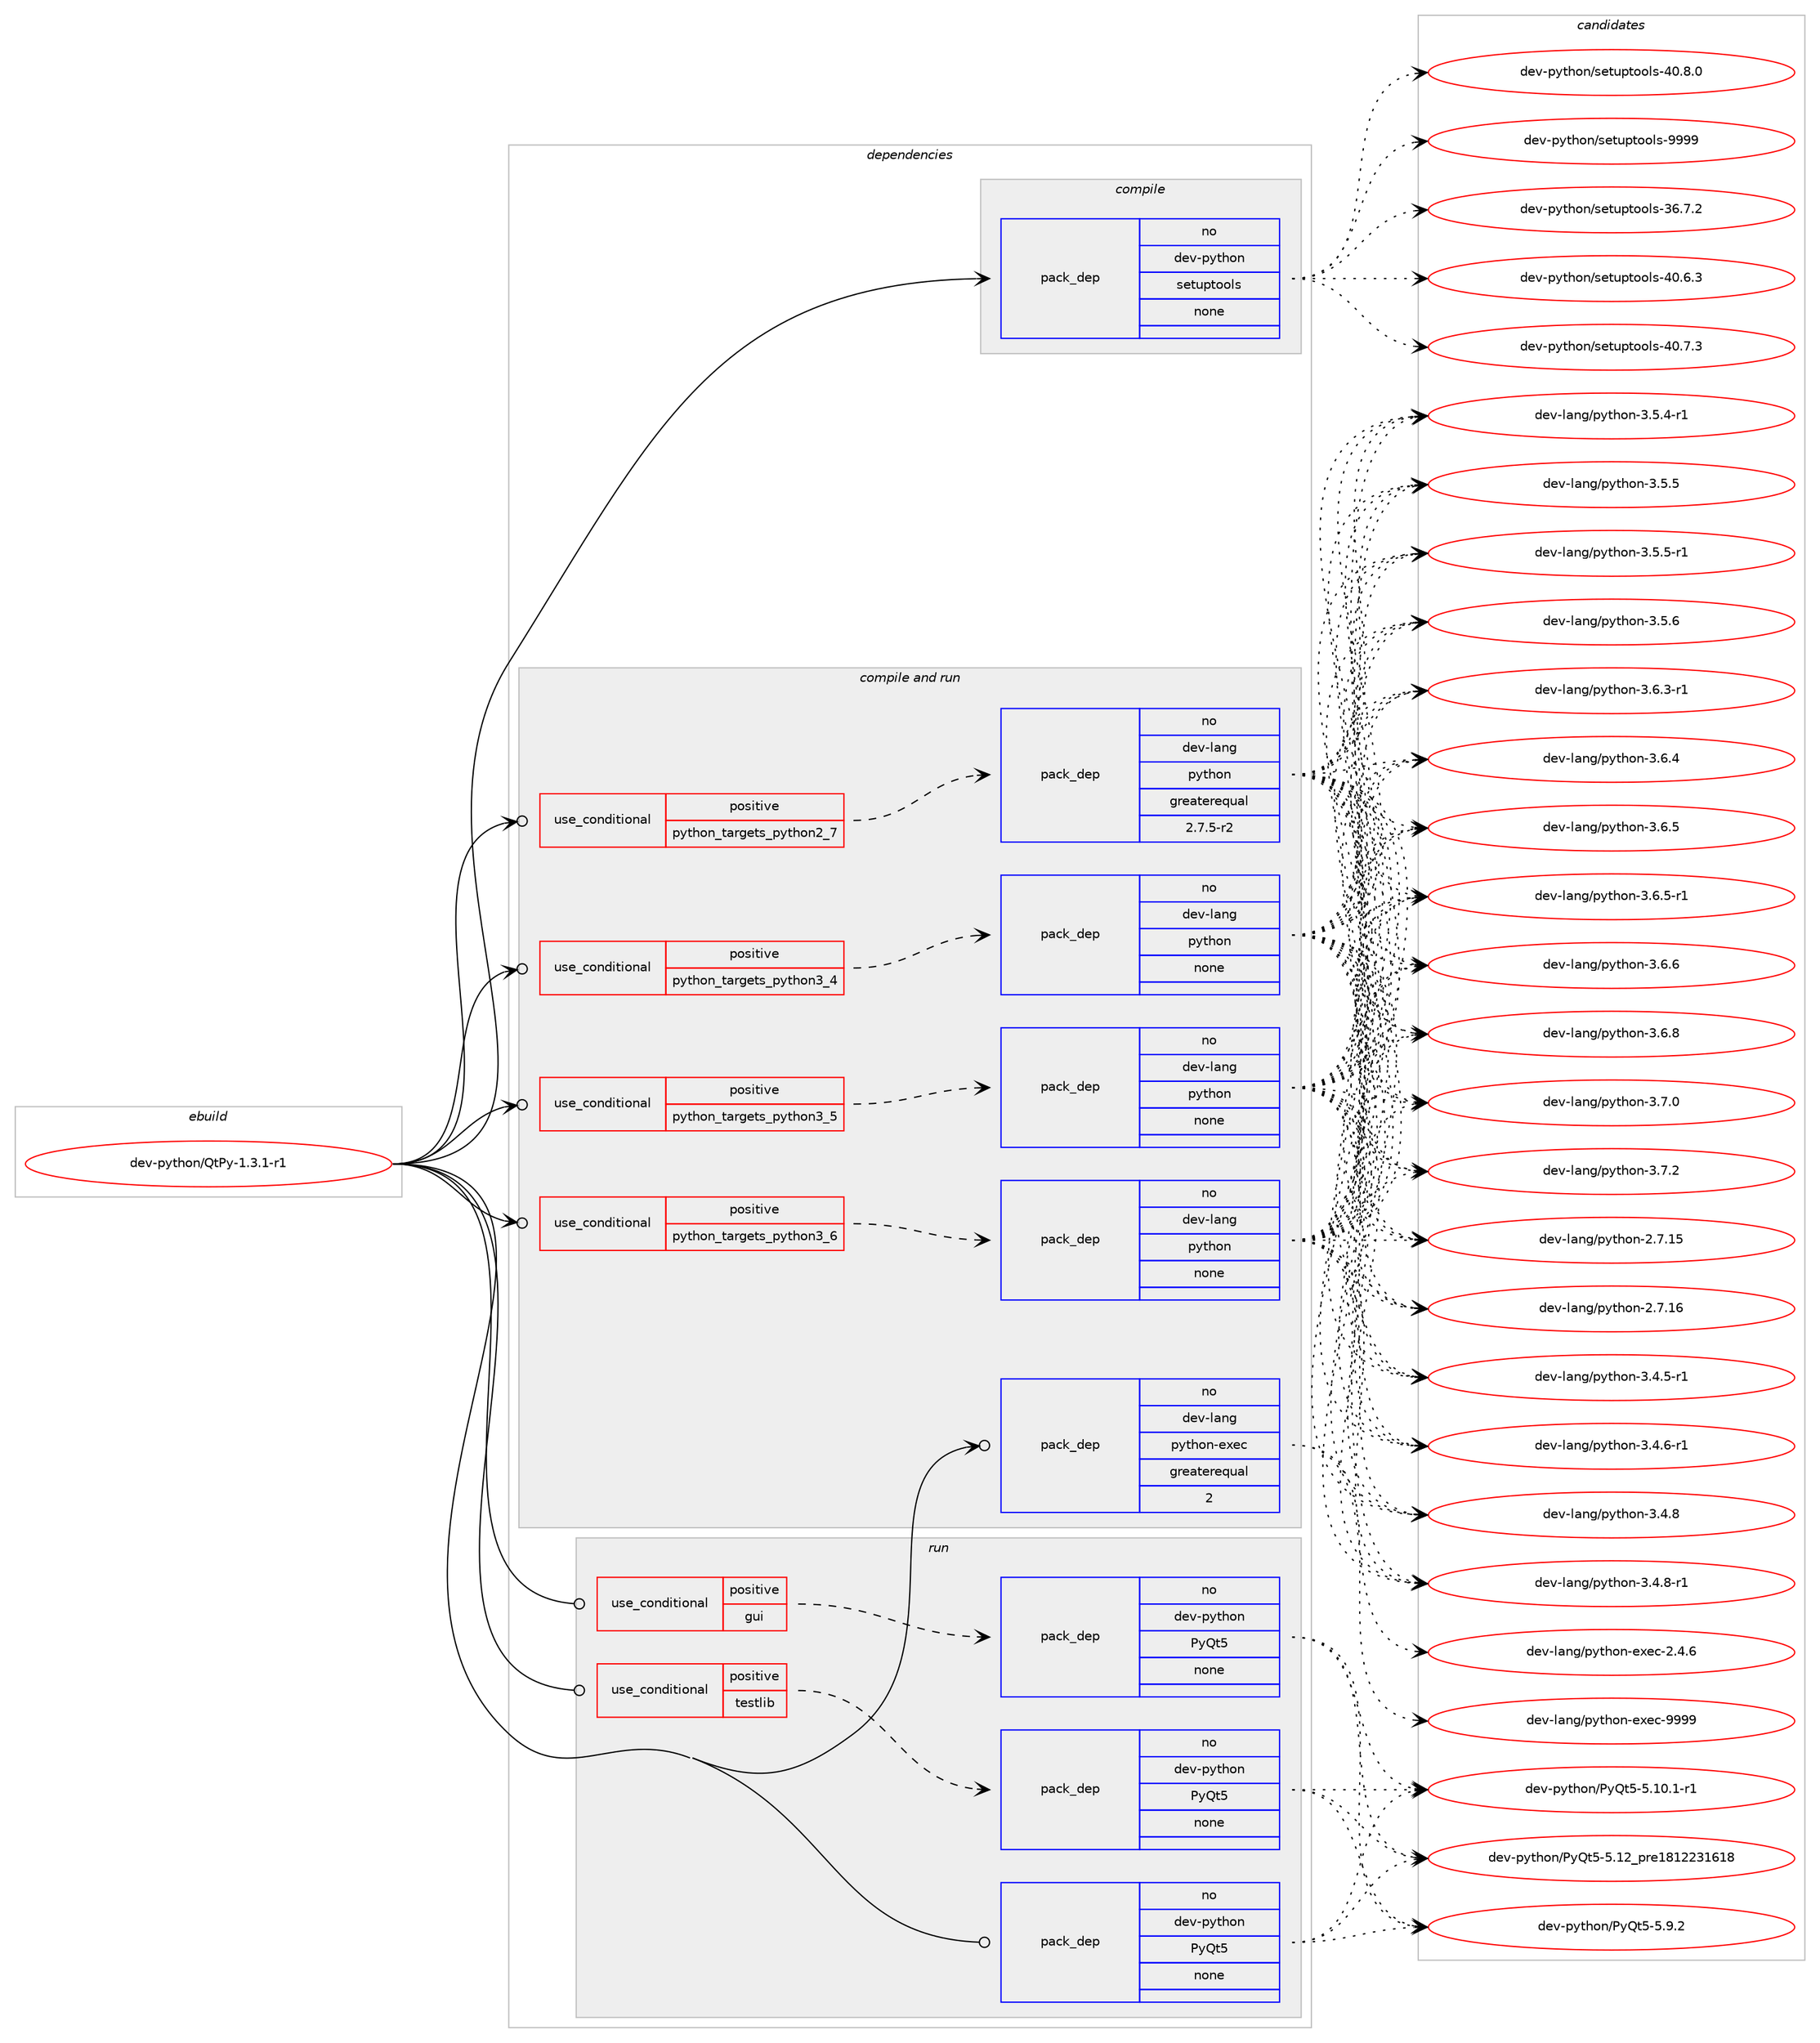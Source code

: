 digraph prolog {

# *************
# Graph options
# *************

newrank=true;
concentrate=true;
compound=true;
graph [rankdir=LR,fontname=Helvetica,fontsize=10,ranksep=1.5];#, ranksep=2.5, nodesep=0.2];
edge  [arrowhead=vee];
node  [fontname=Helvetica,fontsize=10];

# **********
# The ebuild
# **********

subgraph cluster_leftcol {
color=gray;
rank=same;
label=<<i>ebuild</i>>;
id [label="dev-python/QtPy-1.3.1-r1", color=red, width=4, href="../dev-python/QtPy-1.3.1-r1.svg"];
}

# ****************
# The dependencies
# ****************

subgraph cluster_midcol {
color=gray;
label=<<i>dependencies</i>>;
subgraph cluster_compile {
fillcolor="#eeeeee";
style=filled;
label=<<i>compile</i>>;
subgraph pack1003695 {
dependency1397447 [label=<<TABLE BORDER="0" CELLBORDER="1" CELLSPACING="0" CELLPADDING="4" WIDTH="220"><TR><TD ROWSPAN="6" CELLPADDING="30">pack_dep</TD></TR><TR><TD WIDTH="110">no</TD></TR><TR><TD>dev-python</TD></TR><TR><TD>setuptools</TD></TR><TR><TD>none</TD></TR><TR><TD></TD></TR></TABLE>>, shape=none, color=blue];
}
id:e -> dependency1397447:w [weight=20,style="solid",arrowhead="vee"];
}
subgraph cluster_compileandrun {
fillcolor="#eeeeee";
style=filled;
label=<<i>compile and run</i>>;
subgraph cond370527 {
dependency1397448 [label=<<TABLE BORDER="0" CELLBORDER="1" CELLSPACING="0" CELLPADDING="4"><TR><TD ROWSPAN="3" CELLPADDING="10">use_conditional</TD></TR><TR><TD>positive</TD></TR><TR><TD>python_targets_python2_7</TD></TR></TABLE>>, shape=none, color=red];
subgraph pack1003696 {
dependency1397449 [label=<<TABLE BORDER="0" CELLBORDER="1" CELLSPACING="0" CELLPADDING="4" WIDTH="220"><TR><TD ROWSPAN="6" CELLPADDING="30">pack_dep</TD></TR><TR><TD WIDTH="110">no</TD></TR><TR><TD>dev-lang</TD></TR><TR><TD>python</TD></TR><TR><TD>greaterequal</TD></TR><TR><TD>2.7.5-r2</TD></TR></TABLE>>, shape=none, color=blue];
}
dependency1397448:e -> dependency1397449:w [weight=20,style="dashed",arrowhead="vee"];
}
id:e -> dependency1397448:w [weight=20,style="solid",arrowhead="odotvee"];
subgraph cond370528 {
dependency1397450 [label=<<TABLE BORDER="0" CELLBORDER="1" CELLSPACING="0" CELLPADDING="4"><TR><TD ROWSPAN="3" CELLPADDING="10">use_conditional</TD></TR><TR><TD>positive</TD></TR><TR><TD>python_targets_python3_4</TD></TR></TABLE>>, shape=none, color=red];
subgraph pack1003697 {
dependency1397451 [label=<<TABLE BORDER="0" CELLBORDER="1" CELLSPACING="0" CELLPADDING="4" WIDTH="220"><TR><TD ROWSPAN="6" CELLPADDING="30">pack_dep</TD></TR><TR><TD WIDTH="110">no</TD></TR><TR><TD>dev-lang</TD></TR><TR><TD>python</TD></TR><TR><TD>none</TD></TR><TR><TD></TD></TR></TABLE>>, shape=none, color=blue];
}
dependency1397450:e -> dependency1397451:w [weight=20,style="dashed",arrowhead="vee"];
}
id:e -> dependency1397450:w [weight=20,style="solid",arrowhead="odotvee"];
subgraph cond370529 {
dependency1397452 [label=<<TABLE BORDER="0" CELLBORDER="1" CELLSPACING="0" CELLPADDING="4"><TR><TD ROWSPAN="3" CELLPADDING="10">use_conditional</TD></TR><TR><TD>positive</TD></TR><TR><TD>python_targets_python3_5</TD></TR></TABLE>>, shape=none, color=red];
subgraph pack1003698 {
dependency1397453 [label=<<TABLE BORDER="0" CELLBORDER="1" CELLSPACING="0" CELLPADDING="4" WIDTH="220"><TR><TD ROWSPAN="6" CELLPADDING="30">pack_dep</TD></TR><TR><TD WIDTH="110">no</TD></TR><TR><TD>dev-lang</TD></TR><TR><TD>python</TD></TR><TR><TD>none</TD></TR><TR><TD></TD></TR></TABLE>>, shape=none, color=blue];
}
dependency1397452:e -> dependency1397453:w [weight=20,style="dashed",arrowhead="vee"];
}
id:e -> dependency1397452:w [weight=20,style="solid",arrowhead="odotvee"];
subgraph cond370530 {
dependency1397454 [label=<<TABLE BORDER="0" CELLBORDER="1" CELLSPACING="0" CELLPADDING="4"><TR><TD ROWSPAN="3" CELLPADDING="10">use_conditional</TD></TR><TR><TD>positive</TD></TR><TR><TD>python_targets_python3_6</TD></TR></TABLE>>, shape=none, color=red];
subgraph pack1003699 {
dependency1397455 [label=<<TABLE BORDER="0" CELLBORDER="1" CELLSPACING="0" CELLPADDING="4" WIDTH="220"><TR><TD ROWSPAN="6" CELLPADDING="30">pack_dep</TD></TR><TR><TD WIDTH="110">no</TD></TR><TR><TD>dev-lang</TD></TR><TR><TD>python</TD></TR><TR><TD>none</TD></TR><TR><TD></TD></TR></TABLE>>, shape=none, color=blue];
}
dependency1397454:e -> dependency1397455:w [weight=20,style="dashed",arrowhead="vee"];
}
id:e -> dependency1397454:w [weight=20,style="solid",arrowhead="odotvee"];
subgraph pack1003700 {
dependency1397456 [label=<<TABLE BORDER="0" CELLBORDER="1" CELLSPACING="0" CELLPADDING="4" WIDTH="220"><TR><TD ROWSPAN="6" CELLPADDING="30">pack_dep</TD></TR><TR><TD WIDTH="110">no</TD></TR><TR><TD>dev-lang</TD></TR><TR><TD>python-exec</TD></TR><TR><TD>greaterequal</TD></TR><TR><TD>2</TD></TR></TABLE>>, shape=none, color=blue];
}
id:e -> dependency1397456:w [weight=20,style="solid",arrowhead="odotvee"];
}
subgraph cluster_run {
fillcolor="#eeeeee";
style=filled;
label=<<i>run</i>>;
subgraph cond370531 {
dependency1397457 [label=<<TABLE BORDER="0" CELLBORDER="1" CELLSPACING="0" CELLPADDING="4"><TR><TD ROWSPAN="3" CELLPADDING="10">use_conditional</TD></TR><TR><TD>positive</TD></TR><TR><TD>gui</TD></TR></TABLE>>, shape=none, color=red];
subgraph pack1003701 {
dependency1397458 [label=<<TABLE BORDER="0" CELLBORDER="1" CELLSPACING="0" CELLPADDING="4" WIDTH="220"><TR><TD ROWSPAN="6" CELLPADDING="30">pack_dep</TD></TR><TR><TD WIDTH="110">no</TD></TR><TR><TD>dev-python</TD></TR><TR><TD>PyQt5</TD></TR><TR><TD>none</TD></TR><TR><TD></TD></TR></TABLE>>, shape=none, color=blue];
}
dependency1397457:e -> dependency1397458:w [weight=20,style="dashed",arrowhead="vee"];
}
id:e -> dependency1397457:w [weight=20,style="solid",arrowhead="odot"];
subgraph cond370532 {
dependency1397459 [label=<<TABLE BORDER="0" CELLBORDER="1" CELLSPACING="0" CELLPADDING="4"><TR><TD ROWSPAN="3" CELLPADDING="10">use_conditional</TD></TR><TR><TD>positive</TD></TR><TR><TD>testlib</TD></TR></TABLE>>, shape=none, color=red];
subgraph pack1003702 {
dependency1397460 [label=<<TABLE BORDER="0" CELLBORDER="1" CELLSPACING="0" CELLPADDING="4" WIDTH="220"><TR><TD ROWSPAN="6" CELLPADDING="30">pack_dep</TD></TR><TR><TD WIDTH="110">no</TD></TR><TR><TD>dev-python</TD></TR><TR><TD>PyQt5</TD></TR><TR><TD>none</TD></TR><TR><TD></TD></TR></TABLE>>, shape=none, color=blue];
}
dependency1397459:e -> dependency1397460:w [weight=20,style="dashed",arrowhead="vee"];
}
id:e -> dependency1397459:w [weight=20,style="solid",arrowhead="odot"];
subgraph pack1003703 {
dependency1397461 [label=<<TABLE BORDER="0" CELLBORDER="1" CELLSPACING="0" CELLPADDING="4" WIDTH="220"><TR><TD ROWSPAN="6" CELLPADDING="30">pack_dep</TD></TR><TR><TD WIDTH="110">no</TD></TR><TR><TD>dev-python</TD></TR><TR><TD>PyQt5</TD></TR><TR><TD>none</TD></TR><TR><TD></TD></TR></TABLE>>, shape=none, color=blue];
}
id:e -> dependency1397461:w [weight=20,style="solid",arrowhead="odot"];
}
}

# **************
# The candidates
# **************

subgraph cluster_choices {
rank=same;
color=gray;
label=<<i>candidates</i>>;

subgraph choice1003695 {
color=black;
nodesep=1;
choice100101118451121211161041111104711510111611711211611111110811545515446554650 [label="dev-python/setuptools-36.7.2", color=red, width=4,href="../dev-python/setuptools-36.7.2.svg"];
choice100101118451121211161041111104711510111611711211611111110811545524846544651 [label="dev-python/setuptools-40.6.3", color=red, width=4,href="../dev-python/setuptools-40.6.3.svg"];
choice100101118451121211161041111104711510111611711211611111110811545524846554651 [label="dev-python/setuptools-40.7.3", color=red, width=4,href="../dev-python/setuptools-40.7.3.svg"];
choice100101118451121211161041111104711510111611711211611111110811545524846564648 [label="dev-python/setuptools-40.8.0", color=red, width=4,href="../dev-python/setuptools-40.8.0.svg"];
choice10010111845112121116104111110471151011161171121161111111081154557575757 [label="dev-python/setuptools-9999", color=red, width=4,href="../dev-python/setuptools-9999.svg"];
dependency1397447:e -> choice100101118451121211161041111104711510111611711211611111110811545515446554650:w [style=dotted,weight="100"];
dependency1397447:e -> choice100101118451121211161041111104711510111611711211611111110811545524846544651:w [style=dotted,weight="100"];
dependency1397447:e -> choice100101118451121211161041111104711510111611711211611111110811545524846554651:w [style=dotted,weight="100"];
dependency1397447:e -> choice100101118451121211161041111104711510111611711211611111110811545524846564648:w [style=dotted,weight="100"];
dependency1397447:e -> choice10010111845112121116104111110471151011161171121161111111081154557575757:w [style=dotted,weight="100"];
}
subgraph choice1003696 {
color=black;
nodesep=1;
choice10010111845108971101034711212111610411111045504655464953 [label="dev-lang/python-2.7.15", color=red, width=4,href="../dev-lang/python-2.7.15.svg"];
choice10010111845108971101034711212111610411111045504655464954 [label="dev-lang/python-2.7.16", color=red, width=4,href="../dev-lang/python-2.7.16.svg"];
choice1001011184510897110103471121211161041111104551465246534511449 [label="dev-lang/python-3.4.5-r1", color=red, width=4,href="../dev-lang/python-3.4.5-r1.svg"];
choice1001011184510897110103471121211161041111104551465246544511449 [label="dev-lang/python-3.4.6-r1", color=red, width=4,href="../dev-lang/python-3.4.6-r1.svg"];
choice100101118451089711010347112121116104111110455146524656 [label="dev-lang/python-3.4.8", color=red, width=4,href="../dev-lang/python-3.4.8.svg"];
choice1001011184510897110103471121211161041111104551465246564511449 [label="dev-lang/python-3.4.8-r1", color=red, width=4,href="../dev-lang/python-3.4.8-r1.svg"];
choice1001011184510897110103471121211161041111104551465346524511449 [label="dev-lang/python-3.5.4-r1", color=red, width=4,href="../dev-lang/python-3.5.4-r1.svg"];
choice100101118451089711010347112121116104111110455146534653 [label="dev-lang/python-3.5.5", color=red, width=4,href="../dev-lang/python-3.5.5.svg"];
choice1001011184510897110103471121211161041111104551465346534511449 [label="dev-lang/python-3.5.5-r1", color=red, width=4,href="../dev-lang/python-3.5.5-r1.svg"];
choice100101118451089711010347112121116104111110455146534654 [label="dev-lang/python-3.5.6", color=red, width=4,href="../dev-lang/python-3.5.6.svg"];
choice1001011184510897110103471121211161041111104551465446514511449 [label="dev-lang/python-3.6.3-r1", color=red, width=4,href="../dev-lang/python-3.6.3-r1.svg"];
choice100101118451089711010347112121116104111110455146544652 [label="dev-lang/python-3.6.4", color=red, width=4,href="../dev-lang/python-3.6.4.svg"];
choice100101118451089711010347112121116104111110455146544653 [label="dev-lang/python-3.6.5", color=red, width=4,href="../dev-lang/python-3.6.5.svg"];
choice1001011184510897110103471121211161041111104551465446534511449 [label="dev-lang/python-3.6.5-r1", color=red, width=4,href="../dev-lang/python-3.6.5-r1.svg"];
choice100101118451089711010347112121116104111110455146544654 [label="dev-lang/python-3.6.6", color=red, width=4,href="../dev-lang/python-3.6.6.svg"];
choice100101118451089711010347112121116104111110455146544656 [label="dev-lang/python-3.6.8", color=red, width=4,href="../dev-lang/python-3.6.8.svg"];
choice100101118451089711010347112121116104111110455146554648 [label="dev-lang/python-3.7.0", color=red, width=4,href="../dev-lang/python-3.7.0.svg"];
choice100101118451089711010347112121116104111110455146554650 [label="dev-lang/python-3.7.2", color=red, width=4,href="../dev-lang/python-3.7.2.svg"];
dependency1397449:e -> choice10010111845108971101034711212111610411111045504655464953:w [style=dotted,weight="100"];
dependency1397449:e -> choice10010111845108971101034711212111610411111045504655464954:w [style=dotted,weight="100"];
dependency1397449:e -> choice1001011184510897110103471121211161041111104551465246534511449:w [style=dotted,weight="100"];
dependency1397449:e -> choice1001011184510897110103471121211161041111104551465246544511449:w [style=dotted,weight="100"];
dependency1397449:e -> choice100101118451089711010347112121116104111110455146524656:w [style=dotted,weight="100"];
dependency1397449:e -> choice1001011184510897110103471121211161041111104551465246564511449:w [style=dotted,weight="100"];
dependency1397449:e -> choice1001011184510897110103471121211161041111104551465346524511449:w [style=dotted,weight="100"];
dependency1397449:e -> choice100101118451089711010347112121116104111110455146534653:w [style=dotted,weight="100"];
dependency1397449:e -> choice1001011184510897110103471121211161041111104551465346534511449:w [style=dotted,weight="100"];
dependency1397449:e -> choice100101118451089711010347112121116104111110455146534654:w [style=dotted,weight="100"];
dependency1397449:e -> choice1001011184510897110103471121211161041111104551465446514511449:w [style=dotted,weight="100"];
dependency1397449:e -> choice100101118451089711010347112121116104111110455146544652:w [style=dotted,weight="100"];
dependency1397449:e -> choice100101118451089711010347112121116104111110455146544653:w [style=dotted,weight="100"];
dependency1397449:e -> choice1001011184510897110103471121211161041111104551465446534511449:w [style=dotted,weight="100"];
dependency1397449:e -> choice100101118451089711010347112121116104111110455146544654:w [style=dotted,weight="100"];
dependency1397449:e -> choice100101118451089711010347112121116104111110455146544656:w [style=dotted,weight="100"];
dependency1397449:e -> choice100101118451089711010347112121116104111110455146554648:w [style=dotted,weight="100"];
dependency1397449:e -> choice100101118451089711010347112121116104111110455146554650:w [style=dotted,weight="100"];
}
subgraph choice1003697 {
color=black;
nodesep=1;
choice10010111845108971101034711212111610411111045504655464953 [label="dev-lang/python-2.7.15", color=red, width=4,href="../dev-lang/python-2.7.15.svg"];
choice10010111845108971101034711212111610411111045504655464954 [label="dev-lang/python-2.7.16", color=red, width=4,href="../dev-lang/python-2.7.16.svg"];
choice1001011184510897110103471121211161041111104551465246534511449 [label="dev-lang/python-3.4.5-r1", color=red, width=4,href="../dev-lang/python-3.4.5-r1.svg"];
choice1001011184510897110103471121211161041111104551465246544511449 [label="dev-lang/python-3.4.6-r1", color=red, width=4,href="../dev-lang/python-3.4.6-r1.svg"];
choice100101118451089711010347112121116104111110455146524656 [label="dev-lang/python-3.4.8", color=red, width=4,href="../dev-lang/python-3.4.8.svg"];
choice1001011184510897110103471121211161041111104551465246564511449 [label="dev-lang/python-3.4.8-r1", color=red, width=4,href="../dev-lang/python-3.4.8-r1.svg"];
choice1001011184510897110103471121211161041111104551465346524511449 [label="dev-lang/python-3.5.4-r1", color=red, width=4,href="../dev-lang/python-3.5.4-r1.svg"];
choice100101118451089711010347112121116104111110455146534653 [label="dev-lang/python-3.5.5", color=red, width=4,href="../dev-lang/python-3.5.5.svg"];
choice1001011184510897110103471121211161041111104551465346534511449 [label="dev-lang/python-3.5.5-r1", color=red, width=4,href="../dev-lang/python-3.5.5-r1.svg"];
choice100101118451089711010347112121116104111110455146534654 [label="dev-lang/python-3.5.6", color=red, width=4,href="../dev-lang/python-3.5.6.svg"];
choice1001011184510897110103471121211161041111104551465446514511449 [label="dev-lang/python-3.6.3-r1", color=red, width=4,href="../dev-lang/python-3.6.3-r1.svg"];
choice100101118451089711010347112121116104111110455146544652 [label="dev-lang/python-3.6.4", color=red, width=4,href="../dev-lang/python-3.6.4.svg"];
choice100101118451089711010347112121116104111110455146544653 [label="dev-lang/python-3.6.5", color=red, width=4,href="../dev-lang/python-3.6.5.svg"];
choice1001011184510897110103471121211161041111104551465446534511449 [label="dev-lang/python-3.6.5-r1", color=red, width=4,href="../dev-lang/python-3.6.5-r1.svg"];
choice100101118451089711010347112121116104111110455146544654 [label="dev-lang/python-3.6.6", color=red, width=4,href="../dev-lang/python-3.6.6.svg"];
choice100101118451089711010347112121116104111110455146544656 [label="dev-lang/python-3.6.8", color=red, width=4,href="../dev-lang/python-3.6.8.svg"];
choice100101118451089711010347112121116104111110455146554648 [label="dev-lang/python-3.7.0", color=red, width=4,href="../dev-lang/python-3.7.0.svg"];
choice100101118451089711010347112121116104111110455146554650 [label="dev-lang/python-3.7.2", color=red, width=4,href="../dev-lang/python-3.7.2.svg"];
dependency1397451:e -> choice10010111845108971101034711212111610411111045504655464953:w [style=dotted,weight="100"];
dependency1397451:e -> choice10010111845108971101034711212111610411111045504655464954:w [style=dotted,weight="100"];
dependency1397451:e -> choice1001011184510897110103471121211161041111104551465246534511449:w [style=dotted,weight="100"];
dependency1397451:e -> choice1001011184510897110103471121211161041111104551465246544511449:w [style=dotted,weight="100"];
dependency1397451:e -> choice100101118451089711010347112121116104111110455146524656:w [style=dotted,weight="100"];
dependency1397451:e -> choice1001011184510897110103471121211161041111104551465246564511449:w [style=dotted,weight="100"];
dependency1397451:e -> choice1001011184510897110103471121211161041111104551465346524511449:w [style=dotted,weight="100"];
dependency1397451:e -> choice100101118451089711010347112121116104111110455146534653:w [style=dotted,weight="100"];
dependency1397451:e -> choice1001011184510897110103471121211161041111104551465346534511449:w [style=dotted,weight="100"];
dependency1397451:e -> choice100101118451089711010347112121116104111110455146534654:w [style=dotted,weight="100"];
dependency1397451:e -> choice1001011184510897110103471121211161041111104551465446514511449:w [style=dotted,weight="100"];
dependency1397451:e -> choice100101118451089711010347112121116104111110455146544652:w [style=dotted,weight="100"];
dependency1397451:e -> choice100101118451089711010347112121116104111110455146544653:w [style=dotted,weight="100"];
dependency1397451:e -> choice1001011184510897110103471121211161041111104551465446534511449:w [style=dotted,weight="100"];
dependency1397451:e -> choice100101118451089711010347112121116104111110455146544654:w [style=dotted,weight="100"];
dependency1397451:e -> choice100101118451089711010347112121116104111110455146544656:w [style=dotted,weight="100"];
dependency1397451:e -> choice100101118451089711010347112121116104111110455146554648:w [style=dotted,weight="100"];
dependency1397451:e -> choice100101118451089711010347112121116104111110455146554650:w [style=dotted,weight="100"];
}
subgraph choice1003698 {
color=black;
nodesep=1;
choice10010111845108971101034711212111610411111045504655464953 [label="dev-lang/python-2.7.15", color=red, width=4,href="../dev-lang/python-2.7.15.svg"];
choice10010111845108971101034711212111610411111045504655464954 [label="dev-lang/python-2.7.16", color=red, width=4,href="../dev-lang/python-2.7.16.svg"];
choice1001011184510897110103471121211161041111104551465246534511449 [label="dev-lang/python-3.4.5-r1", color=red, width=4,href="../dev-lang/python-3.4.5-r1.svg"];
choice1001011184510897110103471121211161041111104551465246544511449 [label="dev-lang/python-3.4.6-r1", color=red, width=4,href="../dev-lang/python-3.4.6-r1.svg"];
choice100101118451089711010347112121116104111110455146524656 [label="dev-lang/python-3.4.8", color=red, width=4,href="../dev-lang/python-3.4.8.svg"];
choice1001011184510897110103471121211161041111104551465246564511449 [label="dev-lang/python-3.4.8-r1", color=red, width=4,href="../dev-lang/python-3.4.8-r1.svg"];
choice1001011184510897110103471121211161041111104551465346524511449 [label="dev-lang/python-3.5.4-r1", color=red, width=4,href="../dev-lang/python-3.5.4-r1.svg"];
choice100101118451089711010347112121116104111110455146534653 [label="dev-lang/python-3.5.5", color=red, width=4,href="../dev-lang/python-3.5.5.svg"];
choice1001011184510897110103471121211161041111104551465346534511449 [label="dev-lang/python-3.5.5-r1", color=red, width=4,href="../dev-lang/python-3.5.5-r1.svg"];
choice100101118451089711010347112121116104111110455146534654 [label="dev-lang/python-3.5.6", color=red, width=4,href="../dev-lang/python-3.5.6.svg"];
choice1001011184510897110103471121211161041111104551465446514511449 [label="dev-lang/python-3.6.3-r1", color=red, width=4,href="../dev-lang/python-3.6.3-r1.svg"];
choice100101118451089711010347112121116104111110455146544652 [label="dev-lang/python-3.6.4", color=red, width=4,href="../dev-lang/python-3.6.4.svg"];
choice100101118451089711010347112121116104111110455146544653 [label="dev-lang/python-3.6.5", color=red, width=4,href="../dev-lang/python-3.6.5.svg"];
choice1001011184510897110103471121211161041111104551465446534511449 [label="dev-lang/python-3.6.5-r1", color=red, width=4,href="../dev-lang/python-3.6.5-r1.svg"];
choice100101118451089711010347112121116104111110455146544654 [label="dev-lang/python-3.6.6", color=red, width=4,href="../dev-lang/python-3.6.6.svg"];
choice100101118451089711010347112121116104111110455146544656 [label="dev-lang/python-3.6.8", color=red, width=4,href="../dev-lang/python-3.6.8.svg"];
choice100101118451089711010347112121116104111110455146554648 [label="dev-lang/python-3.7.0", color=red, width=4,href="../dev-lang/python-3.7.0.svg"];
choice100101118451089711010347112121116104111110455146554650 [label="dev-lang/python-3.7.2", color=red, width=4,href="../dev-lang/python-3.7.2.svg"];
dependency1397453:e -> choice10010111845108971101034711212111610411111045504655464953:w [style=dotted,weight="100"];
dependency1397453:e -> choice10010111845108971101034711212111610411111045504655464954:w [style=dotted,weight="100"];
dependency1397453:e -> choice1001011184510897110103471121211161041111104551465246534511449:w [style=dotted,weight="100"];
dependency1397453:e -> choice1001011184510897110103471121211161041111104551465246544511449:w [style=dotted,weight="100"];
dependency1397453:e -> choice100101118451089711010347112121116104111110455146524656:w [style=dotted,weight="100"];
dependency1397453:e -> choice1001011184510897110103471121211161041111104551465246564511449:w [style=dotted,weight="100"];
dependency1397453:e -> choice1001011184510897110103471121211161041111104551465346524511449:w [style=dotted,weight="100"];
dependency1397453:e -> choice100101118451089711010347112121116104111110455146534653:w [style=dotted,weight="100"];
dependency1397453:e -> choice1001011184510897110103471121211161041111104551465346534511449:w [style=dotted,weight="100"];
dependency1397453:e -> choice100101118451089711010347112121116104111110455146534654:w [style=dotted,weight="100"];
dependency1397453:e -> choice1001011184510897110103471121211161041111104551465446514511449:w [style=dotted,weight="100"];
dependency1397453:e -> choice100101118451089711010347112121116104111110455146544652:w [style=dotted,weight="100"];
dependency1397453:e -> choice100101118451089711010347112121116104111110455146544653:w [style=dotted,weight="100"];
dependency1397453:e -> choice1001011184510897110103471121211161041111104551465446534511449:w [style=dotted,weight="100"];
dependency1397453:e -> choice100101118451089711010347112121116104111110455146544654:w [style=dotted,weight="100"];
dependency1397453:e -> choice100101118451089711010347112121116104111110455146544656:w [style=dotted,weight="100"];
dependency1397453:e -> choice100101118451089711010347112121116104111110455146554648:w [style=dotted,weight="100"];
dependency1397453:e -> choice100101118451089711010347112121116104111110455146554650:w [style=dotted,weight="100"];
}
subgraph choice1003699 {
color=black;
nodesep=1;
choice10010111845108971101034711212111610411111045504655464953 [label="dev-lang/python-2.7.15", color=red, width=4,href="../dev-lang/python-2.7.15.svg"];
choice10010111845108971101034711212111610411111045504655464954 [label="dev-lang/python-2.7.16", color=red, width=4,href="../dev-lang/python-2.7.16.svg"];
choice1001011184510897110103471121211161041111104551465246534511449 [label="dev-lang/python-3.4.5-r1", color=red, width=4,href="../dev-lang/python-3.4.5-r1.svg"];
choice1001011184510897110103471121211161041111104551465246544511449 [label="dev-lang/python-3.4.6-r1", color=red, width=4,href="../dev-lang/python-3.4.6-r1.svg"];
choice100101118451089711010347112121116104111110455146524656 [label="dev-lang/python-3.4.8", color=red, width=4,href="../dev-lang/python-3.4.8.svg"];
choice1001011184510897110103471121211161041111104551465246564511449 [label="dev-lang/python-3.4.8-r1", color=red, width=4,href="../dev-lang/python-3.4.8-r1.svg"];
choice1001011184510897110103471121211161041111104551465346524511449 [label="dev-lang/python-3.5.4-r1", color=red, width=4,href="../dev-lang/python-3.5.4-r1.svg"];
choice100101118451089711010347112121116104111110455146534653 [label="dev-lang/python-3.5.5", color=red, width=4,href="../dev-lang/python-3.5.5.svg"];
choice1001011184510897110103471121211161041111104551465346534511449 [label="dev-lang/python-3.5.5-r1", color=red, width=4,href="../dev-lang/python-3.5.5-r1.svg"];
choice100101118451089711010347112121116104111110455146534654 [label="dev-lang/python-3.5.6", color=red, width=4,href="../dev-lang/python-3.5.6.svg"];
choice1001011184510897110103471121211161041111104551465446514511449 [label="dev-lang/python-3.6.3-r1", color=red, width=4,href="../dev-lang/python-3.6.3-r1.svg"];
choice100101118451089711010347112121116104111110455146544652 [label="dev-lang/python-3.6.4", color=red, width=4,href="../dev-lang/python-3.6.4.svg"];
choice100101118451089711010347112121116104111110455146544653 [label="dev-lang/python-3.6.5", color=red, width=4,href="../dev-lang/python-3.6.5.svg"];
choice1001011184510897110103471121211161041111104551465446534511449 [label="dev-lang/python-3.6.5-r1", color=red, width=4,href="../dev-lang/python-3.6.5-r1.svg"];
choice100101118451089711010347112121116104111110455146544654 [label="dev-lang/python-3.6.6", color=red, width=4,href="../dev-lang/python-3.6.6.svg"];
choice100101118451089711010347112121116104111110455146544656 [label="dev-lang/python-3.6.8", color=red, width=4,href="../dev-lang/python-3.6.8.svg"];
choice100101118451089711010347112121116104111110455146554648 [label="dev-lang/python-3.7.0", color=red, width=4,href="../dev-lang/python-3.7.0.svg"];
choice100101118451089711010347112121116104111110455146554650 [label="dev-lang/python-3.7.2", color=red, width=4,href="../dev-lang/python-3.7.2.svg"];
dependency1397455:e -> choice10010111845108971101034711212111610411111045504655464953:w [style=dotted,weight="100"];
dependency1397455:e -> choice10010111845108971101034711212111610411111045504655464954:w [style=dotted,weight="100"];
dependency1397455:e -> choice1001011184510897110103471121211161041111104551465246534511449:w [style=dotted,weight="100"];
dependency1397455:e -> choice1001011184510897110103471121211161041111104551465246544511449:w [style=dotted,weight="100"];
dependency1397455:e -> choice100101118451089711010347112121116104111110455146524656:w [style=dotted,weight="100"];
dependency1397455:e -> choice1001011184510897110103471121211161041111104551465246564511449:w [style=dotted,weight="100"];
dependency1397455:e -> choice1001011184510897110103471121211161041111104551465346524511449:w [style=dotted,weight="100"];
dependency1397455:e -> choice100101118451089711010347112121116104111110455146534653:w [style=dotted,weight="100"];
dependency1397455:e -> choice1001011184510897110103471121211161041111104551465346534511449:w [style=dotted,weight="100"];
dependency1397455:e -> choice100101118451089711010347112121116104111110455146534654:w [style=dotted,weight="100"];
dependency1397455:e -> choice1001011184510897110103471121211161041111104551465446514511449:w [style=dotted,weight="100"];
dependency1397455:e -> choice100101118451089711010347112121116104111110455146544652:w [style=dotted,weight="100"];
dependency1397455:e -> choice100101118451089711010347112121116104111110455146544653:w [style=dotted,weight="100"];
dependency1397455:e -> choice1001011184510897110103471121211161041111104551465446534511449:w [style=dotted,weight="100"];
dependency1397455:e -> choice100101118451089711010347112121116104111110455146544654:w [style=dotted,weight="100"];
dependency1397455:e -> choice100101118451089711010347112121116104111110455146544656:w [style=dotted,weight="100"];
dependency1397455:e -> choice100101118451089711010347112121116104111110455146554648:w [style=dotted,weight="100"];
dependency1397455:e -> choice100101118451089711010347112121116104111110455146554650:w [style=dotted,weight="100"];
}
subgraph choice1003700 {
color=black;
nodesep=1;
choice1001011184510897110103471121211161041111104510112010199455046524654 [label="dev-lang/python-exec-2.4.6", color=red, width=4,href="../dev-lang/python-exec-2.4.6.svg"];
choice10010111845108971101034711212111610411111045101120101994557575757 [label="dev-lang/python-exec-9999", color=red, width=4,href="../dev-lang/python-exec-9999.svg"];
dependency1397456:e -> choice1001011184510897110103471121211161041111104510112010199455046524654:w [style=dotted,weight="100"];
dependency1397456:e -> choice10010111845108971101034711212111610411111045101120101994557575757:w [style=dotted,weight="100"];
}
subgraph choice1003701 {
color=black;
nodesep=1;
choice1001011184511212111610411111047801218111653455346494846494511449 [label="dev-python/PyQt5-5.10.1-r1", color=red, width=4,href="../dev-python/PyQt5-5.10.1-r1.svg"];
choice100101118451121211161041111104780121811165345534649509511211410149564950505149544956 [label="dev-python/PyQt5-5.12_pre1812231618", color=red, width=4,href="../dev-python/PyQt5-5.12_pre1812231618.svg"];
choice1001011184511212111610411111047801218111653455346574650 [label="dev-python/PyQt5-5.9.2", color=red, width=4,href="../dev-python/PyQt5-5.9.2.svg"];
dependency1397458:e -> choice1001011184511212111610411111047801218111653455346494846494511449:w [style=dotted,weight="100"];
dependency1397458:e -> choice100101118451121211161041111104780121811165345534649509511211410149564950505149544956:w [style=dotted,weight="100"];
dependency1397458:e -> choice1001011184511212111610411111047801218111653455346574650:w [style=dotted,weight="100"];
}
subgraph choice1003702 {
color=black;
nodesep=1;
choice1001011184511212111610411111047801218111653455346494846494511449 [label="dev-python/PyQt5-5.10.1-r1", color=red, width=4,href="../dev-python/PyQt5-5.10.1-r1.svg"];
choice100101118451121211161041111104780121811165345534649509511211410149564950505149544956 [label="dev-python/PyQt5-5.12_pre1812231618", color=red, width=4,href="../dev-python/PyQt5-5.12_pre1812231618.svg"];
choice1001011184511212111610411111047801218111653455346574650 [label="dev-python/PyQt5-5.9.2", color=red, width=4,href="../dev-python/PyQt5-5.9.2.svg"];
dependency1397460:e -> choice1001011184511212111610411111047801218111653455346494846494511449:w [style=dotted,weight="100"];
dependency1397460:e -> choice100101118451121211161041111104780121811165345534649509511211410149564950505149544956:w [style=dotted,weight="100"];
dependency1397460:e -> choice1001011184511212111610411111047801218111653455346574650:w [style=dotted,weight="100"];
}
subgraph choice1003703 {
color=black;
nodesep=1;
choice1001011184511212111610411111047801218111653455346494846494511449 [label="dev-python/PyQt5-5.10.1-r1", color=red, width=4,href="../dev-python/PyQt5-5.10.1-r1.svg"];
choice100101118451121211161041111104780121811165345534649509511211410149564950505149544956 [label="dev-python/PyQt5-5.12_pre1812231618", color=red, width=4,href="../dev-python/PyQt5-5.12_pre1812231618.svg"];
choice1001011184511212111610411111047801218111653455346574650 [label="dev-python/PyQt5-5.9.2", color=red, width=4,href="../dev-python/PyQt5-5.9.2.svg"];
dependency1397461:e -> choice1001011184511212111610411111047801218111653455346494846494511449:w [style=dotted,weight="100"];
dependency1397461:e -> choice100101118451121211161041111104780121811165345534649509511211410149564950505149544956:w [style=dotted,weight="100"];
dependency1397461:e -> choice1001011184511212111610411111047801218111653455346574650:w [style=dotted,weight="100"];
}
}

}
